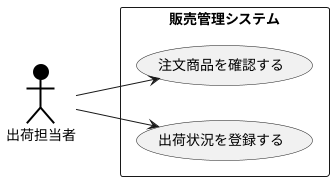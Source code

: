 @startuml ユースケース図
left to right direction
actor 出荷担当者 #000000;line:Black;line.bold;
rectangle 販売管理システム {
usecase 注文商品を確認する
usecase 出荷状況を登録する
}
出荷担当者 -->注文商品を確認する
出荷担当者 -->出荷状況を登録する

@enduml
